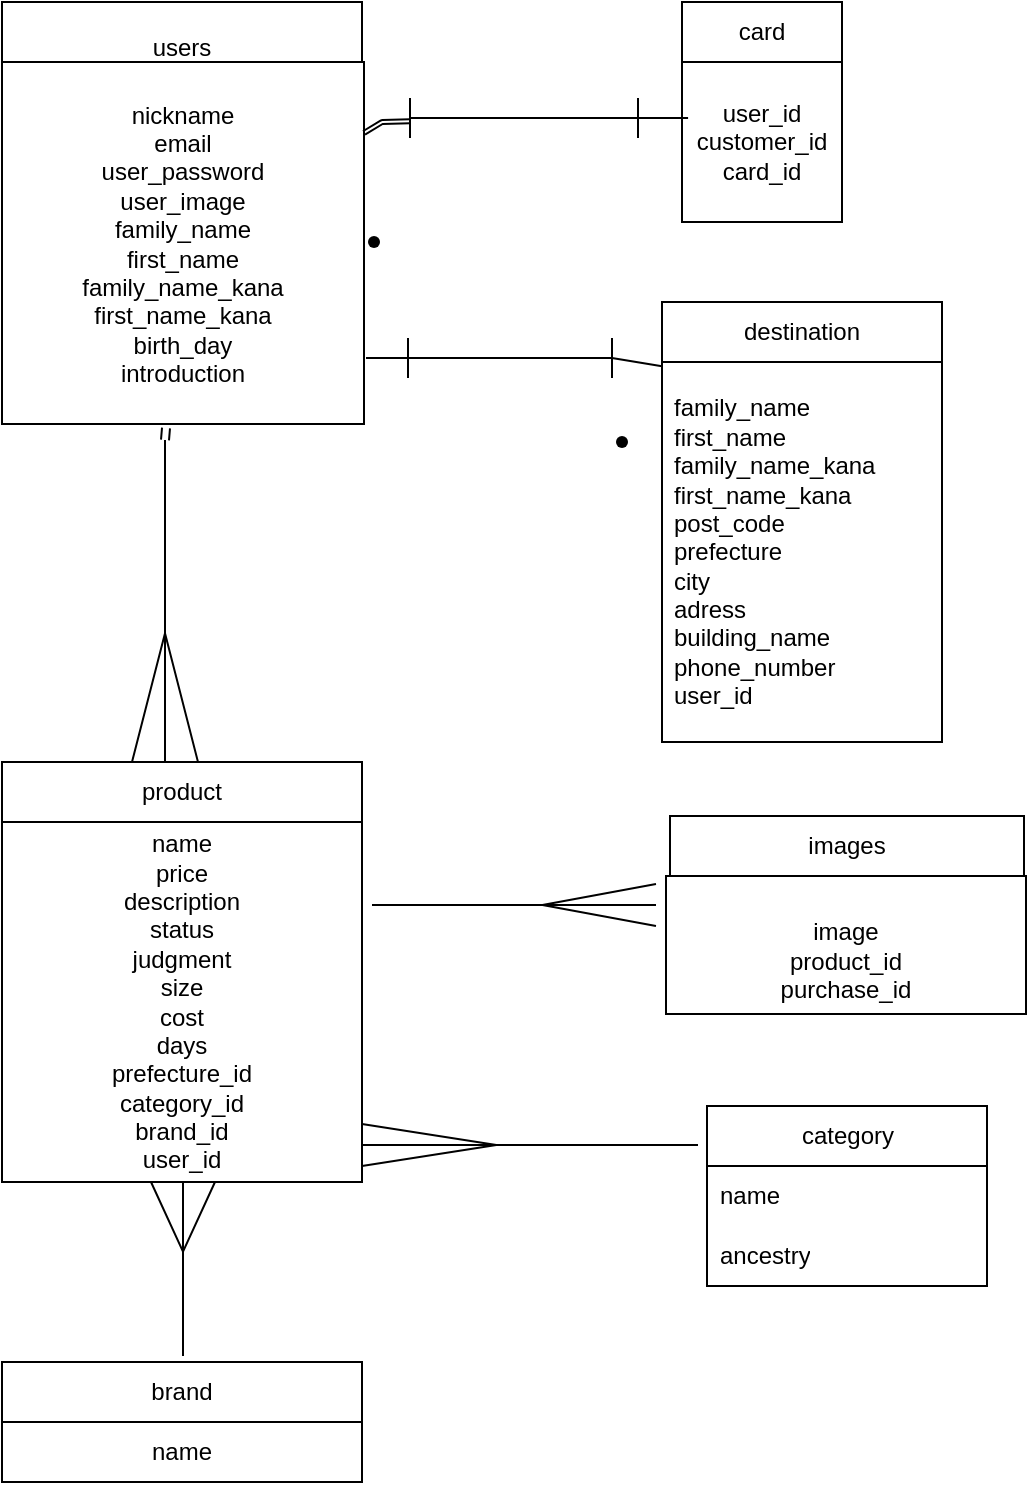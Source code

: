<mxfile>
    <diagram id="S1ZJYg7Er-kijTexnGPJ" name="ページ1">
        <mxGraphModel dx="610" dy="379" grid="0" gridSize="10" guides="1" tooltips="1" connect="1" arrows="1" fold="1" page="1" pageScale="1" pageWidth="827" pageHeight="1169" math="0" shadow="0">
            <root>
                <mxCell id="0"/>
                <mxCell id="1" parent="0"/>
                <mxCell id="4" value="images" style="rounded=0;whiteSpace=wrap;html=1;" vertex="1" parent="1">
                    <mxGeometry x="384" y="497" width="177" height="30" as="geometry"/>
                </mxCell>
                <mxCell id="5" value="card" style="rounded=0;whiteSpace=wrap;html=1;fontSize=12;align=center;labelPosition=center;verticalLabelPosition=middle;verticalAlign=middle;" vertex="1" parent="1">
                    <mxGeometry x="390" y="90" width="80" height="30" as="geometry"/>
                </mxCell>
                <mxCell id="6" value="user_id&lt;br&gt;customer_id&lt;br&gt;card_id&lt;br&gt;" style="whiteSpace=wrap;html=1;aspect=fixed;fontSize=12;" vertex="1" parent="1">
                    <mxGeometry x="390" y="120" width="80" height="80" as="geometry"/>
                </mxCell>
                <mxCell id="7" value="&lt;br style=&quot;font-size: 12px;&quot;&gt;users&lt;br style=&quot;font-size: 12px;&quot;&gt;" style="rounded=0;whiteSpace=wrap;html=1;fontSize=12;align=center;labelPosition=center;verticalLabelPosition=middle;verticalAlign=middle;" vertex="1" parent="1">
                    <mxGeometry x="50" y="90" width="180" height="30" as="geometry"/>
                </mxCell>
                <mxCell id="8" value="nickname&lt;br&gt;email&lt;br&gt;user_password&lt;br&gt;user_image&lt;br&gt;family_name&lt;br&gt;first_name&lt;br&gt;family_name_kana&lt;br&gt;first_name_kana&lt;br&gt;birth_day&lt;br&gt;introduction" style="whiteSpace=wrap;html=1;aspect=fixed;fontSize=12;" vertex="1" parent="1">
                    <mxGeometry x="50" y="120" width="181" height="181" as="geometry"/>
                </mxCell>
                <mxCell id="10" value="name&lt;br&gt;price&lt;br&gt;description&lt;br&gt;status&lt;br&gt;judgment&lt;br&gt;size&lt;br&gt;cost&lt;br&gt;days&lt;br&gt;prefecture_id&lt;br&gt;category_id&lt;br&gt;brand_id&lt;br&gt;user_id" style="whiteSpace=wrap;html=1;aspect=fixed;fontSize=12;" vertex="1" parent="1">
                    <mxGeometry x="50" y="500" width="180" height="180" as="geometry"/>
                </mxCell>
                <mxCell id="11" value="product" style="rounded=0;whiteSpace=wrap;html=1;" vertex="1" parent="1">
                    <mxGeometry x="50" y="470" width="180" height="30" as="geometry"/>
                </mxCell>
                <mxCell id="12" value="name" style="rounded=0;whiteSpace=wrap;html=1;" vertex="1" parent="1">
                    <mxGeometry x="50" y="800" width="180" height="30" as="geometry"/>
                </mxCell>
                <mxCell id="13" value="brand" style="rounded=0;whiteSpace=wrap;html=1;" vertex="1" parent="1">
                    <mxGeometry x="50" y="770" width="180" height="30" as="geometry"/>
                </mxCell>
                <mxCell id="14" value="&lt;br&gt;image&lt;br&gt;product_id&lt;br&gt;purchase_id" style="rounded=0;whiteSpace=wrap;html=1;" vertex="1" parent="1">
                    <mxGeometry x="382" y="527" width="180" height="69" as="geometry"/>
                </mxCell>
                <mxCell id="18" value="category" style="swimlane;fontStyle=0;childLayout=stackLayout;horizontal=1;startSize=30;horizontalStack=0;resizeParent=1;resizeParentMax=0;resizeLast=0;collapsible=1;marginBottom=0;whiteSpace=wrap;html=1;fontSize=12;" vertex="1" parent="1">
                    <mxGeometry x="402.5" y="642" width="140" height="90" as="geometry"/>
                </mxCell>
                <mxCell id="20" value="name" style="text;strokeColor=none;fillColor=none;align=left;verticalAlign=middle;spacingLeft=4;spacingRight=4;overflow=hidden;points=[[0,0.5],[1,0.5]];portConstraint=eastwest;rotatable=0;whiteSpace=wrap;html=1;fontSize=12;" vertex="1" parent="18">
                    <mxGeometry y="30" width="140" height="30" as="geometry"/>
                </mxCell>
                <mxCell id="21" value="ancestry" style="text;strokeColor=none;fillColor=none;align=left;verticalAlign=middle;spacingLeft=4;spacingRight=4;overflow=hidden;points=[[0,0.5],[1,0.5]];portConstraint=eastwest;rotatable=0;whiteSpace=wrap;html=1;fontSize=12;" vertex="1" parent="18">
                    <mxGeometry y="60" width="140" height="30" as="geometry"/>
                </mxCell>
                <mxCell id="26" value="destination" style="swimlane;fontStyle=0;childLayout=stackLayout;horizontal=1;startSize=30;horizontalStack=0;resizeParent=1;resizeParentMax=0;resizeLast=0;collapsible=1;marginBottom=0;whiteSpace=wrap;html=1;fontSize=12;" vertex="1" parent="1">
                    <mxGeometry x="380" y="240" width="140" height="220" as="geometry"/>
                </mxCell>
                <mxCell id="27" value="family_name&lt;br&gt;first_name&lt;br&gt;family_name_kana&lt;br&gt;first_name_kana&lt;br&gt;post_code&lt;br&gt;prefecture&lt;br&gt;city&lt;br&gt;adress&lt;br&gt;building_name&lt;br&gt;phone_number&lt;br&gt;user_id&lt;br&gt;" style="text;strokeColor=none;fillColor=none;align=left;verticalAlign=middle;spacingLeft=4;spacingRight=4;overflow=hidden;points=[[0,0.5],[1,0.5]];portConstraint=eastwest;rotatable=0;whiteSpace=wrap;html=1;fontSize=12;" vertex="1" parent="26">
                    <mxGeometry y="30" width="140" height="190" as="geometry"/>
                </mxCell>
                <mxCell id="31" value="" style="shape=waypoint;sketch=0;size=6;pointerEvents=1;points=[];fillColor=default;resizable=0;rotatable=0;perimeter=centerPerimeter;snapToPoint=1;fontSize=12;" vertex="1" parent="1">
                    <mxGeometry x="350" y="300" width="20" height="20" as="geometry"/>
                </mxCell>
                <mxCell id="32" value="" style="shape=waypoint;sketch=0;size=6;pointerEvents=1;points=[];fillColor=default;resizable=0;rotatable=0;perimeter=centerPerimeter;snapToPoint=1;fontSize=12;" vertex="1" parent="1">
                    <mxGeometry x="226" y="200" width="20" height="20" as="geometry"/>
                </mxCell>
                <mxCell id="53" value="" style="edgeStyle=none;shape=link;html=1;fontSize=3;width=2;" edge="1" parent="1" source="48" target="8">
                    <mxGeometry relative="1" as="geometry">
                        <Array as="points">
                            <mxPoint x="240" y="150"/>
                        </Array>
                    </mxGeometry>
                </mxCell>
                <mxCell id="54" style="edgeStyle=none;shape=link;html=1;exitX=1;exitY=0.5;exitDx=0;exitDy=0;exitPerimeter=0;entryX=0.038;entryY=0.35;entryDx=0;entryDy=0;entryPerimeter=0;fontSize=3;width=0;" edge="1" parent="1" source="48" target="6">
                    <mxGeometry relative="1" as="geometry"/>
                </mxCell>
                <mxCell id="48" value="" style="shape=crossbar;whiteSpace=wrap;html=1;rounded=1;fontSize=3;" vertex="1" parent="1">
                    <mxGeometry x="254" y="138" width="114" height="20" as="geometry"/>
                </mxCell>
                <mxCell id="55" style="edgeStyle=none;shape=link;html=1;fontSize=3;width=0;" edge="1" parent="1" source="52">
                    <mxGeometry relative="1" as="geometry">
                        <mxPoint x="232" y="268" as="targetPoint"/>
                    </mxGeometry>
                </mxCell>
                <mxCell id="57" value="" style="edgeStyle=none;shape=link;html=1;fontSize=3;exitX=1;exitY=0.5;exitDx=0;exitDy=0;exitPerimeter=0;width=0;entryX=0;entryY=0.011;entryDx=0;entryDy=0;entryPerimeter=0;" edge="1" parent="1" source="52" target="27">
                    <mxGeometry relative="1" as="geometry"/>
                </mxCell>
                <mxCell id="52" value="" style="shape=crossbar;whiteSpace=wrap;html=1;rounded=1;fontSize=3;" vertex="1" parent="1">
                    <mxGeometry x="253" y="258" width="102" height="20" as="geometry"/>
                </mxCell>
                <mxCell id="64" style="edgeStyle=none;shape=link;html=1;exitX=0.5;exitY=1;exitDx=0;exitDy=0;exitPerimeter=0;fontSize=3;" edge="1" parent="1" source="58">
                    <mxGeometry relative="1" as="geometry">
                        <mxPoint x="132" y="303" as="targetPoint"/>
                    </mxGeometry>
                </mxCell>
                <mxCell id="58" value="" style="verticalLabelPosition=bottom;shadow=0;dashed=0;align=center;html=1;verticalAlign=top;shape=mxgraph.electrical.radio.aerial_-_antenna_1;fontSize=3;direction=west;" vertex="1" parent="1">
                    <mxGeometry x="115" y="309" width="33" height="161" as="geometry"/>
                </mxCell>
                <mxCell id="59" value="" style="verticalLabelPosition=bottom;shadow=0;dashed=0;align=center;html=1;verticalAlign=top;shape=mxgraph.electrical.radio.aerial_-_antenna_1;fontSize=3;direction=east;" vertex="1" parent="1">
                    <mxGeometry x="124.5" y="680" width="32" height="87" as="geometry"/>
                </mxCell>
                <mxCell id="62" value="" style="verticalLabelPosition=bottom;shadow=0;dashed=0;align=center;html=1;verticalAlign=top;shape=mxgraph.electrical.radio.aerial_-_antenna_1;fontSize=3;direction=south;" vertex="1" parent="1">
                    <mxGeometry x="235" y="531" width="142" height="21" as="geometry"/>
                </mxCell>
                <mxCell id="63" value="" style="verticalLabelPosition=bottom;shadow=0;dashed=0;align=center;html=1;verticalAlign=top;shape=mxgraph.electrical.radio.aerial_-_antenna_1;fontSize=3;direction=north;" vertex="1" parent="1">
                    <mxGeometry x="230" y="651" width="168" height="21" as="geometry"/>
                </mxCell>
            </root>
        </mxGraphModel>
    </diagram>
</mxfile>